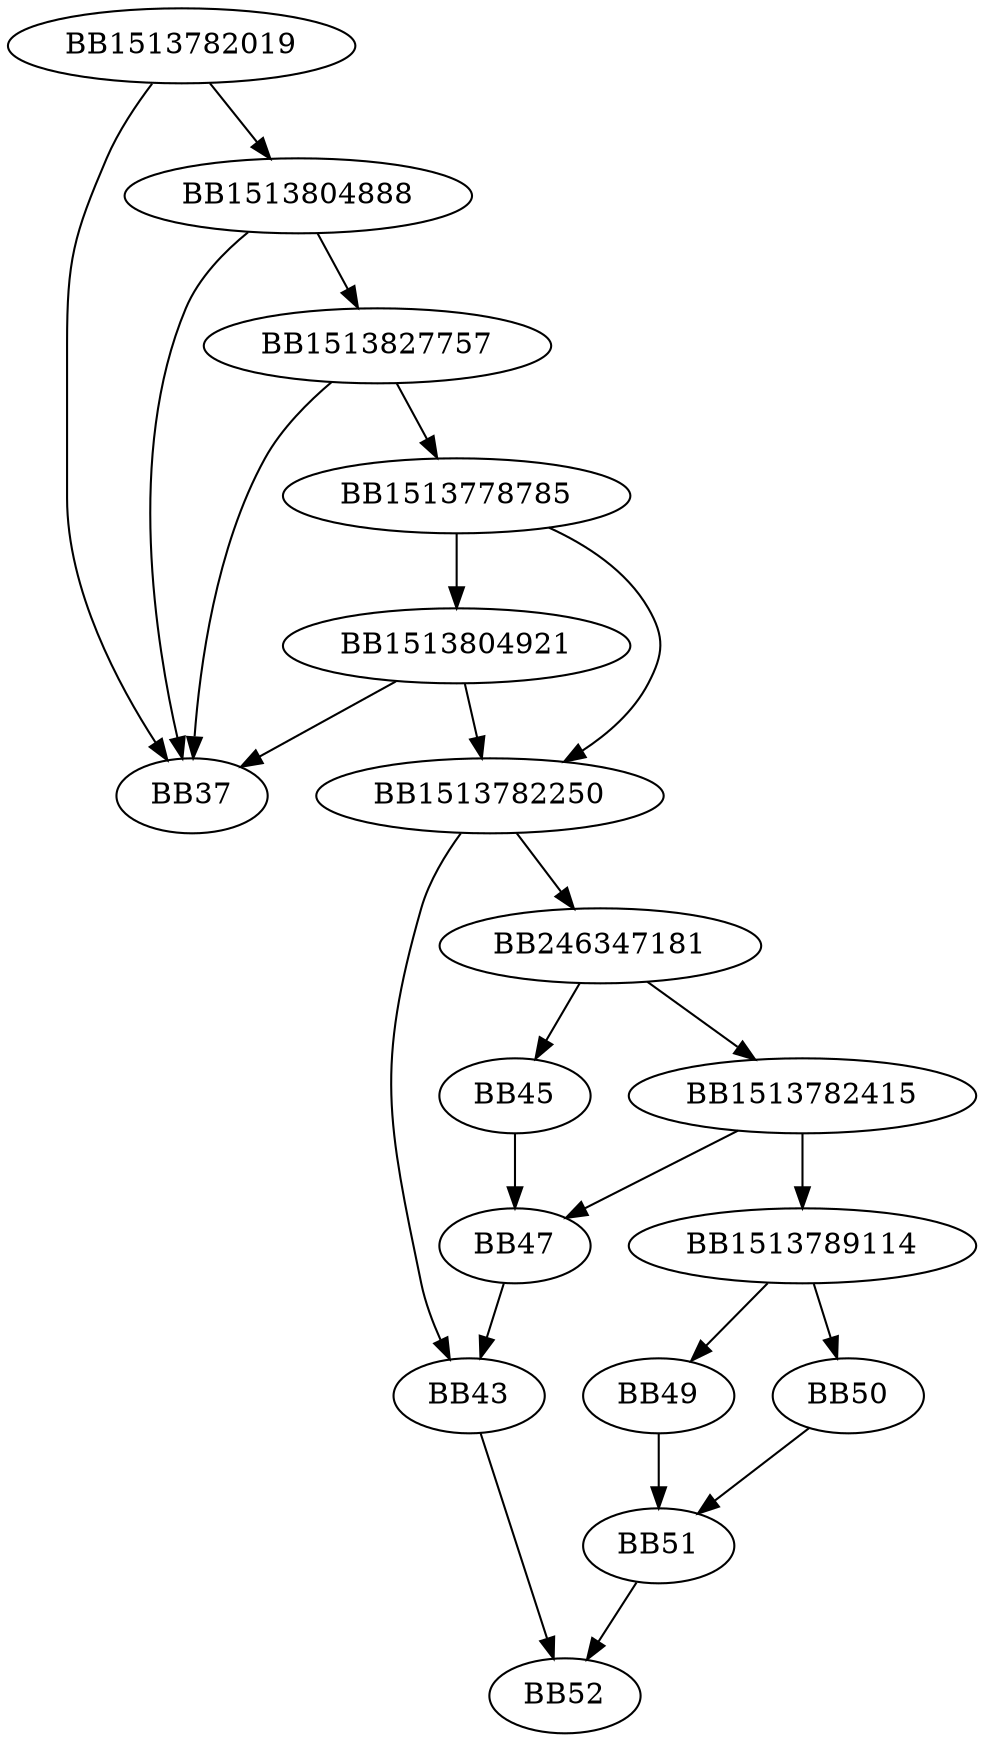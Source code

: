 digraph G{
	BB1513782019->BB37;
	BB1513782019->BB1513804888;
	BB1513804888->BB37;
	BB1513804888->BB1513827757;
	BB1513827757->BB37;
	BB1513827757->BB1513778785;
	BB1513778785->BB1513804921;
	BB1513778785->BB1513782250;
	BB1513804921->BB37;
	BB1513804921->BB1513782250;
	BB1513782250->BB43;
	BB1513782250->BB246347181;
	BB246347181->BB45;
	BB246347181->BB1513782415;
	BB45->BB47;
	BB1513782415->BB47;
	BB1513782415->BB1513789114;
	BB1513789114->BB49;
	BB1513789114->BB50;
	BB50->BB51;
	BB49->BB51;
	BB51->BB52;
	BB47->BB43;
	BB43->BB52;
}
